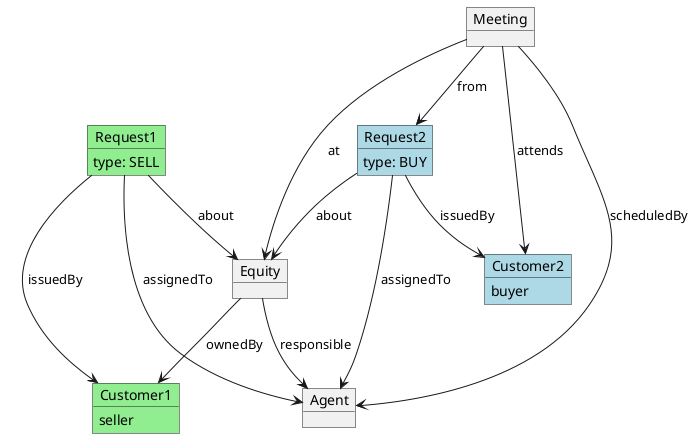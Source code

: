 @startuml

object Equity
object Agent
object Customer1 #lightgreen {
    seller
}
object Customer2 #lightblue {
    buyer
}
object Request1 #lightgreen{
    type: SELL
}
object Request2 #lightblue {
    type: BUY
}
object Meeting

Equity --> Customer1 : ownedBy
Equity --> Agent : responsible

Request1 --> Equity : about
Request1 --> Customer1 : issuedBy
Request1 --> Agent : assignedTo

Request2 --> Equity : about
Request2 --> Customer2 : issuedBy
Request2 --> Agent : assignedTo

Meeting --> Equity : at
Meeting --> Request2 : from
Meeting --> Customer2 : attends
Meeting --> Agent : scheduledBy

@enduml